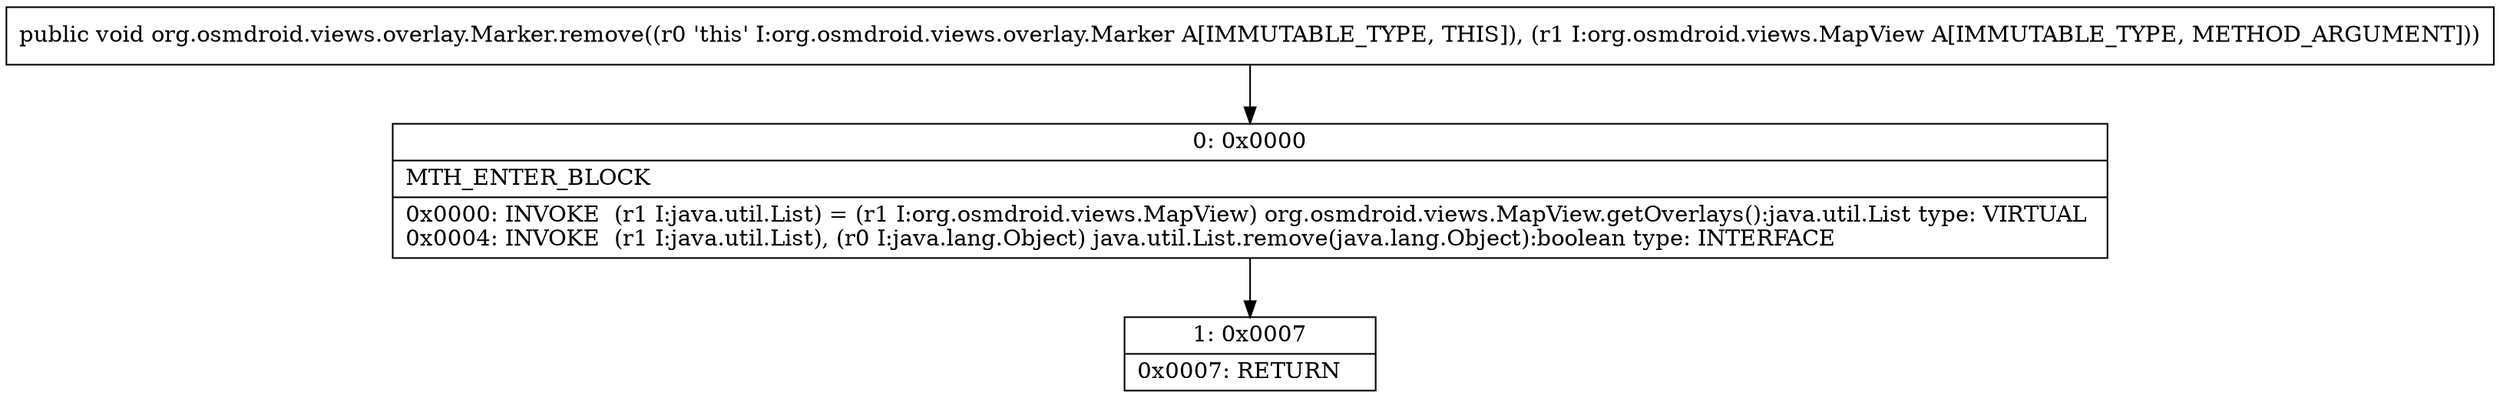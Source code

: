 digraph "CFG fororg.osmdroid.views.overlay.Marker.remove(Lorg\/osmdroid\/views\/MapView;)V" {
Node_0 [shape=record,label="{0\:\ 0x0000|MTH_ENTER_BLOCK\l|0x0000: INVOKE  (r1 I:java.util.List) = (r1 I:org.osmdroid.views.MapView) org.osmdroid.views.MapView.getOverlays():java.util.List type: VIRTUAL \l0x0004: INVOKE  (r1 I:java.util.List), (r0 I:java.lang.Object) java.util.List.remove(java.lang.Object):boolean type: INTERFACE \l}"];
Node_1 [shape=record,label="{1\:\ 0x0007|0x0007: RETURN   \l}"];
MethodNode[shape=record,label="{public void org.osmdroid.views.overlay.Marker.remove((r0 'this' I:org.osmdroid.views.overlay.Marker A[IMMUTABLE_TYPE, THIS]), (r1 I:org.osmdroid.views.MapView A[IMMUTABLE_TYPE, METHOD_ARGUMENT])) }"];
MethodNode -> Node_0;
Node_0 -> Node_1;
}

